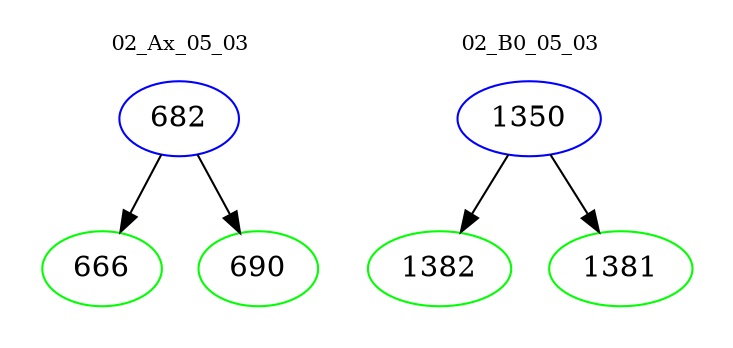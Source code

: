 digraph{
subgraph cluster_0 {
color = white
label = "02_Ax_05_03";
fontsize=10;
T0_682 [label="682", color="blue"]
T0_682 -> T0_666 [color="black"]
T0_666 [label="666", color="green"]
T0_682 -> T0_690 [color="black"]
T0_690 [label="690", color="green"]
}
subgraph cluster_1 {
color = white
label = "02_B0_05_03";
fontsize=10;
T1_1350 [label="1350", color="blue"]
T1_1350 -> T1_1382 [color="black"]
T1_1382 [label="1382", color="green"]
T1_1350 -> T1_1381 [color="black"]
T1_1381 [label="1381", color="green"]
}
}
